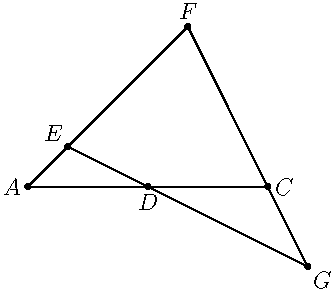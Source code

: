 unitsize(40);

pair A = (0,0);
pair C = (3,0);
pair F = (2,2);

draw(A--C--F--cycle);
dot("$A$",A,W);
dot("$C$",C,E);
dot("$F$",F,N);

pair G = F + 1.5*(C - F);
pair D = midpoint(A--C);
pair E = extension(D,G,A,F);

draw(C--G);
draw(G--E);

dot("$D$",D,S);
dot("$E$",E,NW);
dot("$G$",G,SE);

shipout(format="pdf");
